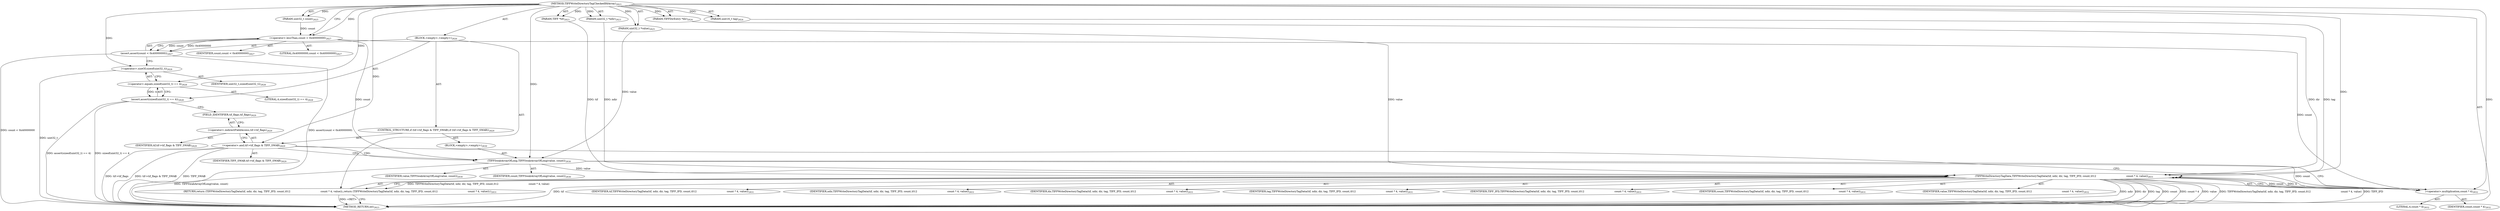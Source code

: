 digraph "TIFFWriteDirectoryTagCheckedIfdArray" {  
"71580" [label = <(METHOD,TIFFWriteDirectoryTagCheckedIfdArray)<SUB>2823</SUB>> ]
"71581" [label = <(PARAM,TIFF *tif)<SUB>2823</SUB>> ]
"71582" [label = <(PARAM,uint32_t *ndir)<SUB>2823</SUB>> ]
"71583" [label = <(PARAM,TIFFDirEntry *dir)<SUB>2824</SUB>> ]
"71584" [label = <(PARAM,uint16_t tag)<SUB>2824</SUB>> ]
"71585" [label = <(PARAM,uint32_t count)<SUB>2825</SUB>> ]
"71586" [label = <(PARAM,uint32_t *value)<SUB>2825</SUB>> ]
"71587" [label = <(BLOCK,&lt;empty&gt;,&lt;empty&gt;)<SUB>2826</SUB>> ]
"71588" [label = <(assert,assert(count &lt; 0x40000000))<SUB>2827</SUB>> ]
"71589" [label = <(&lt;operator&gt;.lessThan,count &lt; 0x40000000)<SUB>2827</SUB>> ]
"71590" [label = <(IDENTIFIER,count,count &lt; 0x40000000)<SUB>2827</SUB>> ]
"71591" [label = <(LITERAL,0x40000000,count &lt; 0x40000000)<SUB>2827</SUB>> ]
"71592" [label = <(assert,assert(sizeof(uint32_t) == 4))<SUB>2828</SUB>> ]
"71593" [label = <(&lt;operator&gt;.equals,sizeof(uint32_t) == 4)<SUB>2828</SUB>> ]
"71594" [label = <(&lt;operator&gt;.sizeOf,sizeof(uint32_t))<SUB>2828</SUB>> ]
"71595" [label = <(IDENTIFIER,uint32_t,sizeof(uint32_t))<SUB>2828</SUB>> ]
"71596" [label = <(LITERAL,4,sizeof(uint32_t) == 4)<SUB>2828</SUB>> ]
"71597" [label = <(CONTROL_STRUCTURE,if (tif-&gt;tif_flags &amp; TIFF_SWAB),if (tif-&gt;tif_flags &amp; TIFF_SWAB))<SUB>2829</SUB>> ]
"71598" [label = <(&lt;operator&gt;.and,tif-&gt;tif_flags &amp; TIFF_SWAB)<SUB>2829</SUB>> ]
"71599" [label = <(&lt;operator&gt;.indirectFieldAccess,tif-&gt;tif_flags)<SUB>2829</SUB>> ]
"71600" [label = <(IDENTIFIER,tif,tif-&gt;tif_flags &amp; TIFF_SWAB)<SUB>2829</SUB>> ]
"71601" [label = <(FIELD_IDENTIFIER,tif_flags,tif_flags)<SUB>2829</SUB>> ]
"71602" [label = <(IDENTIFIER,TIFF_SWAB,tif-&gt;tif_flags &amp; TIFF_SWAB)<SUB>2829</SUB>> ]
"71603" [label = <(BLOCK,&lt;empty&gt;,&lt;empty&gt;)<SUB>2830</SUB>> ]
"71604" [label = <(TIFFSwabArrayOfLong,TIFFSwabArrayOfLong(value, count))<SUB>2830</SUB>> ]
"71605" [label = <(IDENTIFIER,value,TIFFSwabArrayOfLong(value, count))<SUB>2830</SUB>> ]
"71606" [label = <(IDENTIFIER,count,TIFFSwabArrayOfLong(value, count))<SUB>2830</SUB>> ]
"71607" [label = <(RETURN,return (TIFFWriteDirectoryTagData(tif, ndir, dir, tag, TIFF_IFD, count,\012                                      count * 4, value));,return (TIFFWriteDirectoryTagData(tif, ndir, dir, tag, TIFF_IFD, count,\012                                      count * 4, value));)<SUB>2831</SUB>> ]
"71608" [label = <(TIFFWriteDirectoryTagData,TIFFWriteDirectoryTagData(tif, ndir, dir, tag, TIFF_IFD, count,\012                                      count * 4, value))<SUB>2831</SUB>> ]
"71609" [label = <(IDENTIFIER,tif,TIFFWriteDirectoryTagData(tif, ndir, dir, tag, TIFF_IFD, count,\012                                      count * 4, value))<SUB>2831</SUB>> ]
"71610" [label = <(IDENTIFIER,ndir,TIFFWriteDirectoryTagData(tif, ndir, dir, tag, TIFF_IFD, count,\012                                      count * 4, value))<SUB>2831</SUB>> ]
"71611" [label = <(IDENTIFIER,dir,TIFFWriteDirectoryTagData(tif, ndir, dir, tag, TIFF_IFD, count,\012                                      count * 4, value))<SUB>2831</SUB>> ]
"71612" [label = <(IDENTIFIER,tag,TIFFWriteDirectoryTagData(tif, ndir, dir, tag, TIFF_IFD, count,\012                                      count * 4, value))<SUB>2831</SUB>> ]
"71613" [label = <(IDENTIFIER,TIFF_IFD,TIFFWriteDirectoryTagData(tif, ndir, dir, tag, TIFF_IFD, count,\012                                      count * 4, value))<SUB>2831</SUB>> ]
"71614" [label = <(IDENTIFIER,count,TIFFWriteDirectoryTagData(tif, ndir, dir, tag, TIFF_IFD, count,\012                                      count * 4, value))<SUB>2831</SUB>> ]
"71615" [label = <(&lt;operator&gt;.multiplication,count * 4)<SUB>2832</SUB>> ]
"71616" [label = <(IDENTIFIER,count,count * 4)<SUB>2832</SUB>> ]
"71617" [label = <(LITERAL,4,count * 4)<SUB>2832</SUB>> ]
"71618" [label = <(IDENTIFIER,value,TIFFWriteDirectoryTagData(tif, ndir, dir, tag, TIFF_IFD, count,\012                                      count * 4, value))<SUB>2832</SUB>> ]
"71619" [label = <(METHOD_RETURN,int)<SUB>2823</SUB>> ]
  "71580" -> "71581"  [ label = "AST: "] 
  "71580" -> "71582"  [ label = "AST: "] 
  "71580" -> "71583"  [ label = "AST: "] 
  "71580" -> "71584"  [ label = "AST: "] 
  "71580" -> "71585"  [ label = "AST: "] 
  "71580" -> "71586"  [ label = "AST: "] 
  "71580" -> "71587"  [ label = "AST: "] 
  "71580" -> "71619"  [ label = "AST: "] 
  "71587" -> "71588"  [ label = "AST: "] 
  "71587" -> "71592"  [ label = "AST: "] 
  "71587" -> "71597"  [ label = "AST: "] 
  "71587" -> "71607"  [ label = "AST: "] 
  "71588" -> "71589"  [ label = "AST: "] 
  "71589" -> "71590"  [ label = "AST: "] 
  "71589" -> "71591"  [ label = "AST: "] 
  "71592" -> "71593"  [ label = "AST: "] 
  "71593" -> "71594"  [ label = "AST: "] 
  "71593" -> "71596"  [ label = "AST: "] 
  "71594" -> "71595"  [ label = "AST: "] 
  "71597" -> "71598"  [ label = "AST: "] 
  "71597" -> "71603"  [ label = "AST: "] 
  "71598" -> "71599"  [ label = "AST: "] 
  "71598" -> "71602"  [ label = "AST: "] 
  "71599" -> "71600"  [ label = "AST: "] 
  "71599" -> "71601"  [ label = "AST: "] 
  "71603" -> "71604"  [ label = "AST: "] 
  "71604" -> "71605"  [ label = "AST: "] 
  "71604" -> "71606"  [ label = "AST: "] 
  "71607" -> "71608"  [ label = "AST: "] 
  "71608" -> "71609"  [ label = "AST: "] 
  "71608" -> "71610"  [ label = "AST: "] 
  "71608" -> "71611"  [ label = "AST: "] 
  "71608" -> "71612"  [ label = "AST: "] 
  "71608" -> "71613"  [ label = "AST: "] 
  "71608" -> "71614"  [ label = "AST: "] 
  "71608" -> "71615"  [ label = "AST: "] 
  "71608" -> "71618"  [ label = "AST: "] 
  "71615" -> "71616"  [ label = "AST: "] 
  "71615" -> "71617"  [ label = "AST: "] 
  "71588" -> "71594"  [ label = "CFG: "] 
  "71592" -> "71601"  [ label = "CFG: "] 
  "71607" -> "71619"  [ label = "CFG: "] 
  "71589" -> "71588"  [ label = "CFG: "] 
  "71593" -> "71592"  [ label = "CFG: "] 
  "71598" -> "71604"  [ label = "CFG: "] 
  "71598" -> "71615"  [ label = "CFG: "] 
  "71608" -> "71607"  [ label = "CFG: "] 
  "71594" -> "71593"  [ label = "CFG: "] 
  "71599" -> "71598"  [ label = "CFG: "] 
  "71604" -> "71615"  [ label = "CFG: "] 
  "71615" -> "71608"  [ label = "CFG: "] 
  "71601" -> "71599"  [ label = "CFG: "] 
  "71580" -> "71589"  [ label = "CFG: "] 
  "71607" -> "71619"  [ label = "DDG: &lt;RET&gt;"] 
  "71588" -> "71619"  [ label = "DDG: count &lt; 0x40000000"] 
  "71588" -> "71619"  [ label = "DDG: assert(count &lt; 0x40000000)"] 
  "71592" -> "71619"  [ label = "DDG: sizeof(uint32_t) == 4"] 
  "71592" -> "71619"  [ label = "DDG: assert(sizeof(uint32_t) == 4)"] 
  "71598" -> "71619"  [ label = "DDG: tif-&gt;tif_flags"] 
  "71598" -> "71619"  [ label = "DDG: tif-&gt;tif_flags &amp; TIFF_SWAB"] 
  "71604" -> "71619"  [ label = "DDG: TIFFSwabArrayOfLong(value, count)"] 
  "71608" -> "71619"  [ label = "DDG: tif"] 
  "71608" -> "71619"  [ label = "DDG: ndir"] 
  "71608" -> "71619"  [ label = "DDG: dir"] 
  "71608" -> "71619"  [ label = "DDG: tag"] 
  "71608" -> "71619"  [ label = "DDG: count"] 
  "71608" -> "71619"  [ label = "DDG: count * 4"] 
  "71608" -> "71619"  [ label = "DDG: value"] 
  "71608" -> "71619"  [ label = "DDG: TIFFWriteDirectoryTagData(tif, ndir, dir, tag, TIFF_IFD, count,\012                                      count * 4, value)"] 
  "71608" -> "71619"  [ label = "DDG: TIFF_IFD"] 
  "71594" -> "71619"  [ label = "DDG: uint32_t"] 
  "71598" -> "71619"  [ label = "DDG: TIFF_SWAB"] 
  "71580" -> "71581"  [ label = "DDG: "] 
  "71580" -> "71582"  [ label = "DDG: "] 
  "71580" -> "71583"  [ label = "DDG: "] 
  "71580" -> "71584"  [ label = "DDG: "] 
  "71580" -> "71585"  [ label = "DDG: "] 
  "71580" -> "71586"  [ label = "DDG: "] 
  "71608" -> "71607"  [ label = "DDG: TIFFWriteDirectoryTagData(tif, ndir, dir, tag, TIFF_IFD, count,\012                                      count * 4, value)"] 
  "71589" -> "71588"  [ label = "DDG: count"] 
  "71589" -> "71588"  [ label = "DDG: 0x40000000"] 
  "71593" -> "71592"  [ label = "DDG: 4"] 
  "71585" -> "71589"  [ label = "DDG: count"] 
  "71580" -> "71589"  [ label = "DDG: "] 
  "71580" -> "71593"  [ label = "DDG: "] 
  "71580" -> "71598"  [ label = "DDG: "] 
  "71581" -> "71608"  [ label = "DDG: tif"] 
  "71580" -> "71608"  [ label = "DDG: "] 
  "71582" -> "71608"  [ label = "DDG: ndir"] 
  "71583" -> "71608"  [ label = "DDG: dir"] 
  "71584" -> "71608"  [ label = "DDG: tag"] 
  "71615" -> "71608"  [ label = "DDG: count"] 
  "71615" -> "71608"  [ label = "DDG: 4"] 
  "71604" -> "71608"  [ label = "DDG: value"] 
  "71586" -> "71608"  [ label = "DDG: value"] 
  "71580" -> "71594"  [ label = "DDG: "] 
  "71586" -> "71604"  [ label = "DDG: value"] 
  "71580" -> "71604"  [ label = "DDG: "] 
  "71589" -> "71604"  [ label = "DDG: count"] 
  "71589" -> "71615"  [ label = "DDG: count"] 
  "71604" -> "71615"  [ label = "DDG: count"] 
  "71580" -> "71615"  [ label = "DDG: "] 
  "71598" -> "71604"  [ label = "CDG: "] 
}
